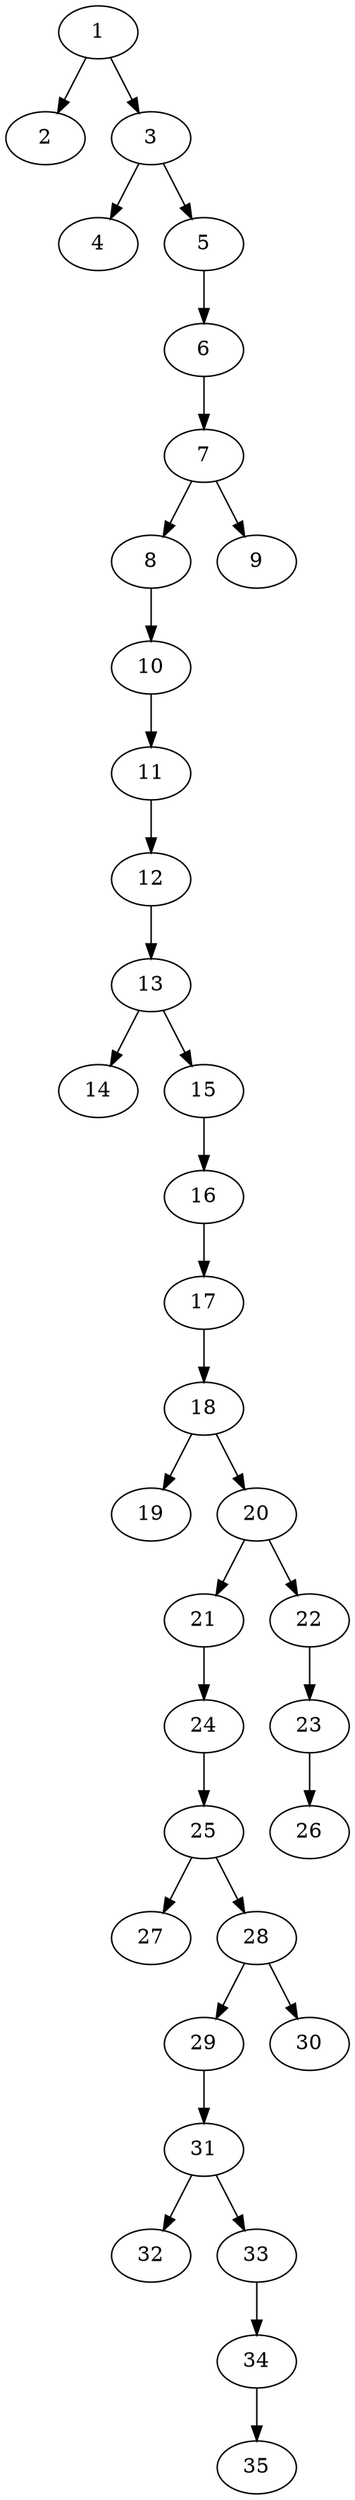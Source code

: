 // DAG automatically generated by daggen at Thu Oct  3 14:05:36 2019
// ./daggen --dot -n 35 --ccr 0.4 --fat 0.3 --regular 0.7 --density 0.5 --mindata 5242880 --maxdata 52428800 
digraph G {
  1 [size="25487360", alpha="0.13", expect_size="10194944"] 
  1 -> 2 [size ="10194944"]
  1 -> 3 [size ="10194944"]
  2 [size="21414400", alpha="0.04", expect_size="8565760"] 
  3 [size="106969600", alpha="0.15", expect_size="42787840"] 
  3 -> 4 [size ="42787840"]
  3 -> 5 [size ="42787840"]
  4 [size="70574080", alpha="0.15", expect_size="28229632"] 
  5 [size="24092160", alpha="0.19", expect_size="9636864"] 
  5 -> 6 [size ="9636864"]
  6 [size="32652800", alpha="0.17", expect_size="13061120"] 
  6 -> 7 [size ="13061120"]
  7 [size="36945920", alpha="0.01", expect_size="14778368"] 
  7 -> 8 [size ="14778368"]
  7 -> 9 [size ="14778368"]
  8 [size="19386880", alpha="0.14", expect_size="7754752"] 
  8 -> 10 [size ="7754752"]
  9 [size="93291520", alpha="0.06", expect_size="37316608"] 
  10 [size="17346560", alpha="0.10", expect_size="6938624"] 
  10 -> 11 [size ="6938624"]
  11 [size="89113600", alpha="0.15", expect_size="35645440"] 
  11 -> 12 [size ="35645440"]
  12 [size="46691840", alpha="0.17", expect_size="18676736"] 
  12 -> 13 [size ="18676736"]
  13 [size="70750720", alpha="0.08", expect_size="28300288"] 
  13 -> 14 [size ="28300288"]
  13 -> 15 [size ="28300288"]
  14 [size="41863680", alpha="0.05", expect_size="16745472"] 
  15 [size="14003200", alpha="0.04", expect_size="5601280"] 
  15 -> 16 [size ="5601280"]
  16 [size="126356480", alpha="0.03", expect_size="50542592"] 
  16 -> 17 [size ="50542592"]
  17 [size="107072000", alpha="0.11", expect_size="42828800"] 
  17 -> 18 [size ="42828800"]
  18 [size="112903680", alpha="0.12", expect_size="45161472"] 
  18 -> 19 [size ="45161472"]
  18 -> 20 [size ="45161472"]
  19 [size="75968000", alpha="0.03", expect_size="30387200"] 
  20 [size="113907200", alpha="0.06", expect_size="45562880"] 
  20 -> 21 [size ="45562880"]
  20 -> 22 [size ="45562880"]
  21 [size="52277760", alpha="0.10", expect_size="20911104"] 
  21 -> 24 [size ="20911104"]
  22 [size="23897600", alpha="0.16", expect_size="9559040"] 
  22 -> 23 [size ="9559040"]
  23 [size="126717440", alpha="0.18", expect_size="50686976"] 
  23 -> 26 [size ="50686976"]
  24 [size="57044480", alpha="0.10", expect_size="22817792"] 
  24 -> 25 [size ="22817792"]
  25 [size="86225920", alpha="0.04", expect_size="34490368"] 
  25 -> 27 [size ="34490368"]
  25 -> 28 [size ="34490368"]
  26 [size="110005760", alpha="0.01", expect_size="44002304"] 
  27 [size="128806400", alpha="0.02", expect_size="51522560"] 
  28 [size="74096640", alpha="0.04", expect_size="29638656"] 
  28 -> 29 [size ="29638656"]
  28 -> 30 [size ="29638656"]
  29 [size="25236480", alpha="0.20", expect_size="10094592"] 
  29 -> 31 [size ="10094592"]
  30 [size="42237440", alpha="0.16", expect_size="16894976"] 
  31 [size="74831360", alpha="0.05", expect_size="29932544"] 
  31 -> 32 [size ="29932544"]
  31 -> 33 [size ="29932544"]
  32 [size="17433600", alpha="0.00", expect_size="6973440"] 
  33 [size="114280960", alpha="0.05", expect_size="45712384"] 
  33 -> 34 [size ="45712384"]
  34 [size="105341440", alpha="0.15", expect_size="42136576"] 
  34 -> 35 [size ="42136576"]
  35 [size="48087040", alpha="0.05", expect_size="19234816"] 
}
